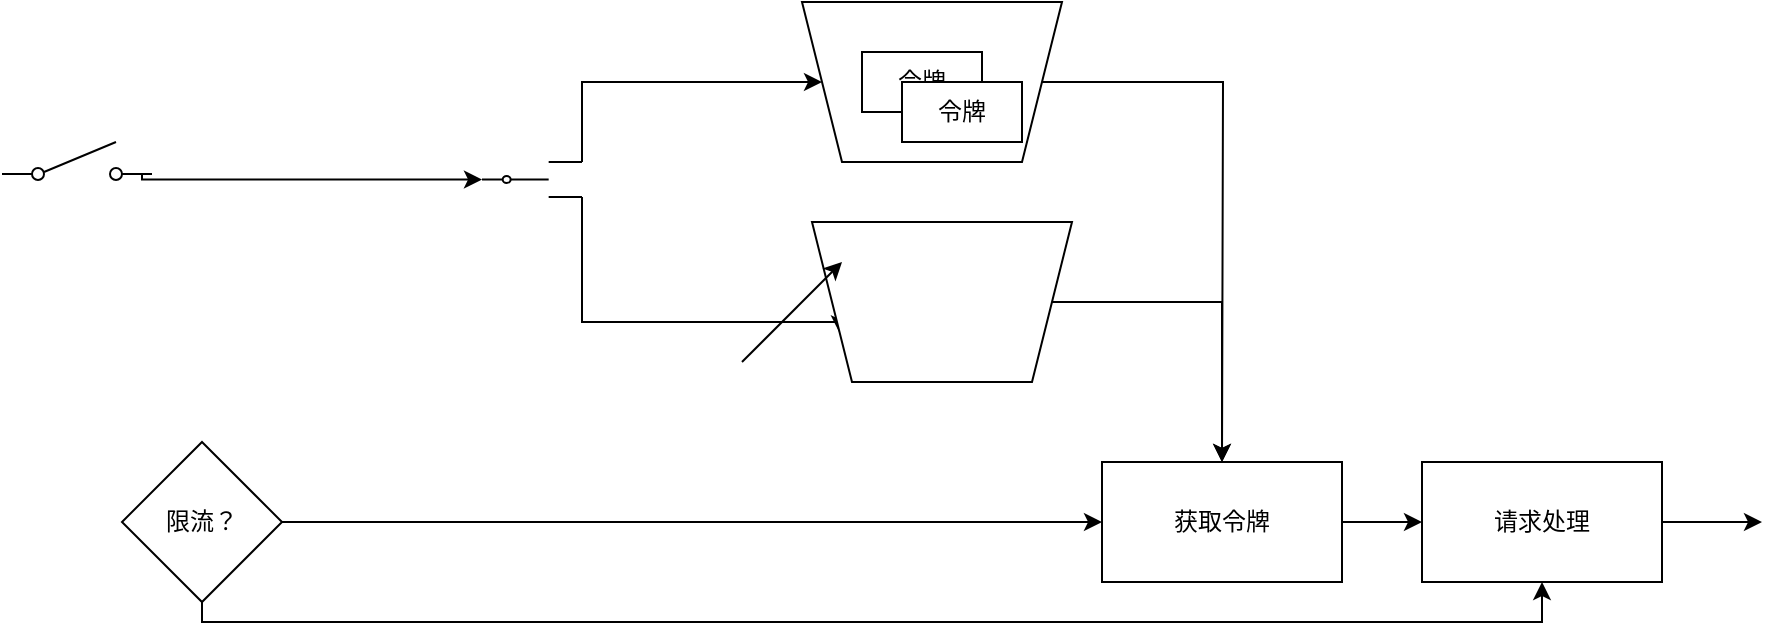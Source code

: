 <mxfile version="13.7.5" type="github">
  <diagram name="Page-1" id="7e0a89b8-554c-2b80-1dc8-d5c74ca68de4">
    <mxGraphModel dx="1426" dy="826" grid="1" gridSize="10" guides="1" tooltips="1" connect="1" arrows="1" fold="1" page="1" pageScale="1" pageWidth="1100" pageHeight="850" background="#ffffff" math="0" shadow="0">
      <root>
        <mxCell id="0" />
        <mxCell id="1" parent="0" />
        <mxCell id="bs5Z2jcvvp319eglyJQV-10" style="edgeStyle=orthogonalEdgeStyle;rounded=0;orthogonalLoop=1;jettySize=auto;html=1;exitX=1;exitY=1;exitDx=0;exitDy=0;exitPerimeter=0;entryX=1;entryY=0.25;entryDx=0;entryDy=0;" edge="1" parent="1" source="bs5Z2jcvvp319eglyJQV-1" target="bs5Z2jcvvp319eglyJQV-9">
          <mxGeometry relative="1" as="geometry">
            <Array as="points">
              <mxPoint x="500" y="480" />
              <mxPoint x="723" y="480" />
            </Array>
          </mxGeometry>
        </mxCell>
        <mxCell id="bs5Z2jcvvp319eglyJQV-11" style="edgeStyle=orthogonalEdgeStyle;rounded=0;orthogonalLoop=1;jettySize=auto;html=1;exitX=1;exitY=0;exitDx=0;exitDy=0;exitPerimeter=0;" edge="1" parent="1" source="bs5Z2jcvvp319eglyJQV-1" target="bs5Z2jcvvp319eglyJQV-2">
          <mxGeometry relative="1" as="geometry" />
        </mxCell>
        <mxCell id="bs5Z2jcvvp319eglyJQV-1" value="" style="pointerEvents=1;verticalLabelPosition=bottom;shadow=0;dashed=0;align=center;html=1;verticalAlign=top;shape=mxgraph.electrical.electro-mechanical.two_way_contact;" vertex="1" parent="1">
          <mxGeometry x="440" y="400" width="50" height="17.5" as="geometry" />
        </mxCell>
        <mxCell id="bs5Z2jcvvp319eglyJQV-19" style="edgeStyle=orthogonalEdgeStyle;rounded=0;orthogonalLoop=1;jettySize=auto;html=1;exitX=0;exitY=0.5;exitDx=0;exitDy=0;" edge="1" parent="1" source="bs5Z2jcvvp319eglyJQV-2">
          <mxGeometry relative="1" as="geometry">
            <mxPoint x="810" y="550" as="targetPoint" />
          </mxGeometry>
        </mxCell>
        <mxCell id="bs5Z2jcvvp319eglyJQV-2" value="" style="shape=trapezoid;perimeter=trapezoidPerimeter;whiteSpace=wrap;html=1;fixedSize=1;rotation=-180;" vertex="1" parent="1">
          <mxGeometry x="600" y="320" width="130" height="80" as="geometry" />
        </mxCell>
        <mxCell id="bs5Z2jcvvp319eglyJQV-3" value="令牌" style="rounded=0;whiteSpace=wrap;html=1;" vertex="1" parent="1">
          <mxGeometry x="630" y="345" width="60" height="30" as="geometry" />
        </mxCell>
        <mxCell id="bs5Z2jcvvp319eglyJQV-5" value="令牌" style="rounded=0;whiteSpace=wrap;html=1;" vertex="1" parent="1">
          <mxGeometry x="650" y="360" width="60" height="30" as="geometry" />
        </mxCell>
        <mxCell id="bs5Z2jcvvp319eglyJQV-18" style="edgeStyle=orthogonalEdgeStyle;rounded=0;orthogonalLoop=1;jettySize=auto;html=1;exitX=0;exitY=0.5;exitDx=0;exitDy=0;" edge="1" parent="1" source="bs5Z2jcvvp319eglyJQV-9" target="bs5Z2jcvvp319eglyJQV-17">
          <mxGeometry relative="1" as="geometry" />
        </mxCell>
        <mxCell id="bs5Z2jcvvp319eglyJQV-9" value="" style="shape=trapezoid;perimeter=trapezoidPerimeter;whiteSpace=wrap;html=1;fixedSize=1;rotation=-180;" vertex="1" parent="1">
          <mxGeometry x="605" y="430" width="130" height="80" as="geometry" />
        </mxCell>
        <mxCell id="bs5Z2jcvvp319eglyJQV-13" style="edgeStyle=orthogonalEdgeStyle;rounded=0;orthogonalLoop=1;jettySize=auto;html=1;entryX=0;entryY=0.5;entryDx=0;entryDy=0;entryPerimeter=0;exitX=1;exitY=0.8;exitDx=0;exitDy=0;exitPerimeter=0;" edge="1" parent="1" target="bs5Z2jcvvp319eglyJQV-1">
          <mxGeometry relative="1" as="geometry">
            <mxPoint x="270" y="406" as="sourcePoint" />
            <Array as="points">
              <mxPoint x="270" y="409" />
            </Array>
          </mxGeometry>
        </mxCell>
        <mxCell id="bs5Z2jcvvp319eglyJQV-14" value="" style="pointerEvents=1;verticalLabelPosition=bottom;shadow=0;dashed=0;align=center;html=1;verticalAlign=top;shape=mxgraph.electrical.electro-mechanical.simple_switch;" vertex="1" parent="1">
          <mxGeometry x="200" y="390" width="75" height="19" as="geometry" />
        </mxCell>
        <mxCell id="bs5Z2jcvvp319eglyJQV-16" style="edgeStyle=orthogonalEdgeStyle;rounded=0;orthogonalLoop=1;jettySize=auto;html=1;" edge="1" parent="1" source="bs5Z2jcvvp319eglyJQV-15">
          <mxGeometry relative="1" as="geometry">
            <mxPoint x="750" y="580" as="targetPoint" />
          </mxGeometry>
        </mxCell>
        <mxCell id="bs5Z2jcvvp319eglyJQV-22" style="edgeStyle=orthogonalEdgeStyle;rounded=0;orthogonalLoop=1;jettySize=auto;html=1;entryX=0.5;entryY=1;entryDx=0;entryDy=0;" edge="1" parent="1" source="bs5Z2jcvvp319eglyJQV-15" target="bs5Z2jcvvp319eglyJQV-21">
          <mxGeometry relative="1" as="geometry">
            <Array as="points">
              <mxPoint x="300" y="630" />
              <mxPoint x="970" y="630" />
            </Array>
          </mxGeometry>
        </mxCell>
        <mxCell id="bs5Z2jcvvp319eglyJQV-15" value="限流？" style="rhombus;whiteSpace=wrap;html=1;" vertex="1" parent="1">
          <mxGeometry x="260" y="540" width="80" height="80" as="geometry" />
        </mxCell>
        <mxCell id="bs5Z2jcvvp319eglyJQV-20" style="edgeStyle=orthogonalEdgeStyle;rounded=0;orthogonalLoop=1;jettySize=auto;html=1;exitX=1;exitY=0.5;exitDx=0;exitDy=0;" edge="1" parent="1" source="bs5Z2jcvvp319eglyJQV-17">
          <mxGeometry relative="1" as="geometry">
            <mxPoint x="910" y="580" as="targetPoint" />
          </mxGeometry>
        </mxCell>
        <mxCell id="bs5Z2jcvvp319eglyJQV-17" value="获取令牌" style="rounded=0;whiteSpace=wrap;html=1;" vertex="1" parent="1">
          <mxGeometry x="750" y="550" width="120" height="60" as="geometry" />
        </mxCell>
        <mxCell id="bs5Z2jcvvp319eglyJQV-23" style="edgeStyle=orthogonalEdgeStyle;rounded=0;orthogonalLoop=1;jettySize=auto;html=1;" edge="1" parent="1" source="bs5Z2jcvvp319eglyJQV-21">
          <mxGeometry relative="1" as="geometry">
            <mxPoint x="1080" y="580" as="targetPoint" />
          </mxGeometry>
        </mxCell>
        <mxCell id="bs5Z2jcvvp319eglyJQV-21" value="请求处理" style="rounded=0;whiteSpace=wrap;html=1;" vertex="1" parent="1">
          <mxGeometry x="910" y="550" width="120" height="60" as="geometry" />
        </mxCell>
        <mxCell id="bs5Z2jcvvp319eglyJQV-24" value="" style="endArrow=classic;html=1;" edge="1" parent="1">
          <mxGeometry width="50" height="50" relative="1" as="geometry">
            <mxPoint x="570" y="500" as="sourcePoint" />
            <mxPoint x="620" y="450" as="targetPoint" />
          </mxGeometry>
        </mxCell>
      </root>
    </mxGraphModel>
  </diagram>
</mxfile>
